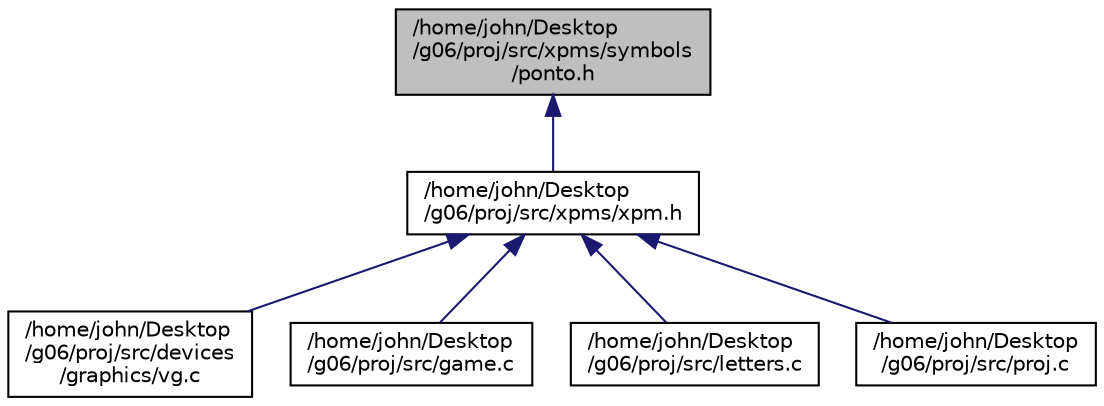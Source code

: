 digraph "/home/john/Desktop/g06/proj/src/xpms/symbols/ponto.h"
{
 // LATEX_PDF_SIZE
  edge [fontname="Helvetica",fontsize="10",labelfontname="Helvetica",labelfontsize="10"];
  node [fontname="Helvetica",fontsize="10",shape=record];
  Node1 [label="/home/john/Desktop\l/g06/proj/src/xpms/symbols\l/ponto.h",height=0.2,width=0.4,color="black", fillcolor="grey75", style="filled", fontcolor="black",tooltip=" "];
  Node1 -> Node2 [dir="back",color="midnightblue",fontsize="10",style="solid",fontname="Helvetica"];
  Node2 [label="/home/john/Desktop\l/g06/proj/src/xpms/xpm.h",height=0.2,width=0.4,color="black", fillcolor="white", style="filled",URL="$xpm_8h.html",tooltip=" "];
  Node2 -> Node3 [dir="back",color="midnightblue",fontsize="10",style="solid",fontname="Helvetica"];
  Node3 [label="/home/john/Desktop\l/g06/proj/src/devices\l/graphics/vg.c",height=0.2,width=0.4,color="black", fillcolor="white", style="filled",URL="$vg_8c.html",tooltip=" "];
  Node2 -> Node4 [dir="back",color="midnightblue",fontsize="10",style="solid",fontname="Helvetica"];
  Node4 [label="/home/john/Desktop\l/g06/proj/src/game.c",height=0.2,width=0.4,color="black", fillcolor="white", style="filled",URL="$game_8c.html",tooltip=" "];
  Node2 -> Node5 [dir="back",color="midnightblue",fontsize="10",style="solid",fontname="Helvetica"];
  Node5 [label="/home/john/Desktop\l/g06/proj/src/letters.c",height=0.2,width=0.4,color="black", fillcolor="white", style="filled",URL="$letters_8c.html",tooltip=" "];
  Node2 -> Node6 [dir="back",color="midnightblue",fontsize="10",style="solid",fontname="Helvetica"];
  Node6 [label="/home/john/Desktop\l/g06/proj/src/proj.c",height=0.2,width=0.4,color="black", fillcolor="white", style="filled",URL="$proj_8c.html",tooltip=" "];
}
